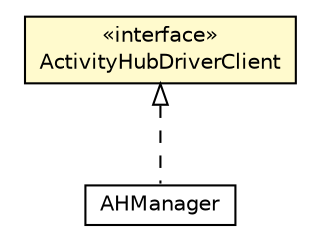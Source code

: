#!/usr/local/bin/dot
#
# Class diagram 
# Generated by UMLGraph version R5_6-24-gf6e263 (http://www.umlgraph.org/)
#

digraph G {
	edge [fontname="Helvetica",fontsize=10,labelfontname="Helvetica",labelfontsize=10];
	node [fontname="Helvetica",fontsize=10,shape=plaintext];
	nodesep=0.25;
	ranksep=0.5;
	// org.universAAL.lddi.lib.activityhub.driver.interfaces.ActivityHubDriverClient
	c2023368 [label=<<table title="org.universAAL.lddi.lib.activityhub.driver.interfaces.ActivityHubDriverClient" border="0" cellborder="1" cellspacing="0" cellpadding="2" port="p" bgcolor="lemonChiffon" href="./ActivityHubDriverClient.html">
		<tr><td><table border="0" cellspacing="0" cellpadding="1">
<tr><td align="center" balign="center"> &#171;interface&#187; </td></tr>
<tr><td align="center" balign="center"> ActivityHubDriverClient </td></tr>
		</table></td></tr>
		</table>>, URL="./ActivityHubDriverClient.html", fontname="Helvetica", fontcolor="black", fontsize=10.0];
	// org.universAAL.lddi.exporter.activityhub.AHManager
	c2023373 [label=<<table title="org.universAAL.lddi.exporter.activityhub.AHManager" border="0" cellborder="1" cellspacing="0" cellpadding="2" port="p" href="../../../../exporter/activityhub/AHManager.html">
		<tr><td><table border="0" cellspacing="0" cellpadding="1">
<tr><td align="center" balign="center"> AHManager </td></tr>
		</table></td></tr>
		</table>>, URL="../../../../exporter/activityhub/AHManager.html", fontname="Helvetica", fontcolor="black", fontsize=10.0];
	//org.universAAL.lddi.exporter.activityhub.AHManager implements org.universAAL.lddi.lib.activityhub.driver.interfaces.ActivityHubDriverClient
	c2023368:p -> c2023373:p [dir=back,arrowtail=empty,style=dashed];
}

